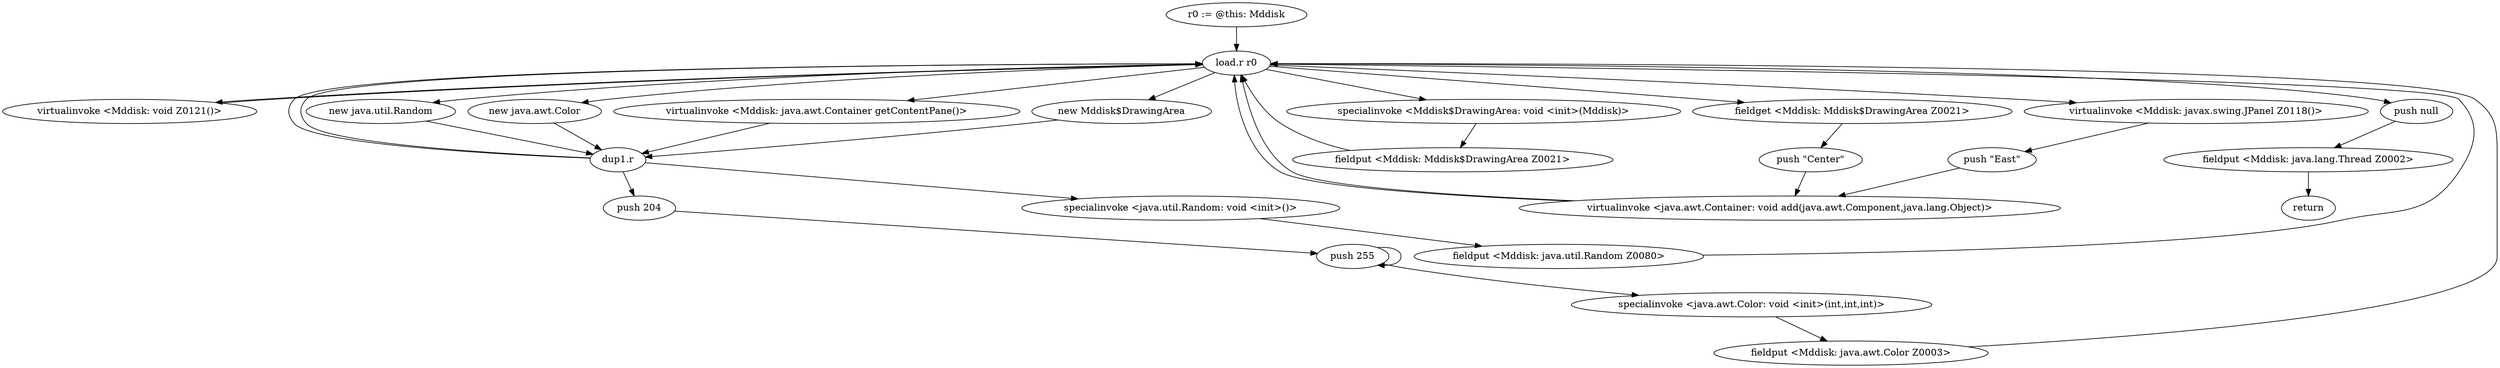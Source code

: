 digraph "" {
    "r0 := @this: Mddisk"
    "load.r r0"
    "r0 := @this: Mddisk"->"load.r r0";
    "virtualinvoke <Mddisk: void Z0121()>"
    "load.r r0"->"virtualinvoke <Mddisk: void Z0121()>";
    "virtualinvoke <Mddisk: void Z0121()>"->"load.r r0";
    "new java.util.Random"
    "load.r r0"->"new java.util.Random";
    "dup1.r"
    "new java.util.Random"->"dup1.r";
    "specialinvoke <java.util.Random: void <init>()>"
    "dup1.r"->"specialinvoke <java.util.Random: void <init>()>";
    "fieldput <Mddisk: java.util.Random Z0080>"
    "specialinvoke <java.util.Random: void <init>()>"->"fieldput <Mddisk: java.util.Random Z0080>";
    "fieldput <Mddisk: java.util.Random Z0080>"->"load.r r0";
    "new java.awt.Color"
    "load.r r0"->"new java.awt.Color";
    "new java.awt.Color"->"dup1.r";
    "push 204"
    "dup1.r"->"push 204";
    "push 255"
    "push 204"->"push 255";
    "push 255"->"push 255";
    "specialinvoke <java.awt.Color: void <init>(int,int,int)>"
    "push 255"->"specialinvoke <java.awt.Color: void <init>(int,int,int)>";
    "fieldput <Mddisk: java.awt.Color Z0003>"
    "specialinvoke <java.awt.Color: void <init>(int,int,int)>"->"fieldput <Mddisk: java.awt.Color Z0003>";
    "fieldput <Mddisk: java.awt.Color Z0003>"->"load.r r0";
    "virtualinvoke <Mddisk: java.awt.Container getContentPane()>"
    "load.r r0"->"virtualinvoke <Mddisk: java.awt.Container getContentPane()>";
    "virtualinvoke <Mddisk: java.awt.Container getContentPane()>"->"dup1.r";
    "dup1.r"->"load.r r0";
    "virtualinvoke <Mddisk: javax.swing.JPanel Z0118()>"
    "load.r r0"->"virtualinvoke <Mddisk: javax.swing.JPanel Z0118()>";
    "push \"East\""
    "virtualinvoke <Mddisk: javax.swing.JPanel Z0118()>"->"push \"East\"";
    "virtualinvoke <java.awt.Container: void add(java.awt.Component,java.lang.Object)>"
    "push \"East\""->"virtualinvoke <java.awt.Container: void add(java.awt.Component,java.lang.Object)>";
    "virtualinvoke <java.awt.Container: void add(java.awt.Component,java.lang.Object)>"->"load.r r0";
    "new Mddisk$DrawingArea"
    "load.r r0"->"new Mddisk$DrawingArea";
    "new Mddisk$DrawingArea"->"dup1.r";
    "dup1.r"->"load.r r0";
    "specialinvoke <Mddisk$DrawingArea: void <init>(Mddisk)>"
    "load.r r0"->"specialinvoke <Mddisk$DrawingArea: void <init>(Mddisk)>";
    "fieldput <Mddisk: Mddisk$DrawingArea Z0021>"
    "specialinvoke <Mddisk$DrawingArea: void <init>(Mddisk)>"->"fieldput <Mddisk: Mddisk$DrawingArea Z0021>";
    "fieldput <Mddisk: Mddisk$DrawingArea Z0021>"->"load.r r0";
    "fieldget <Mddisk: Mddisk$DrawingArea Z0021>"
    "load.r r0"->"fieldget <Mddisk: Mddisk$DrawingArea Z0021>";
    "push \"Center\""
    "fieldget <Mddisk: Mddisk$DrawingArea Z0021>"->"push \"Center\"";
    "push \"Center\""->"virtualinvoke <java.awt.Container: void add(java.awt.Component,java.lang.Object)>";
    "virtualinvoke <java.awt.Container: void add(java.awt.Component,java.lang.Object)>"->"load.r r0";
    "push null"
    "load.r r0"->"push null";
    "fieldput <Mddisk: java.lang.Thread Z0002>"
    "push null"->"fieldput <Mddisk: java.lang.Thread Z0002>";
    "return"
    "fieldput <Mddisk: java.lang.Thread Z0002>"->"return";
}
